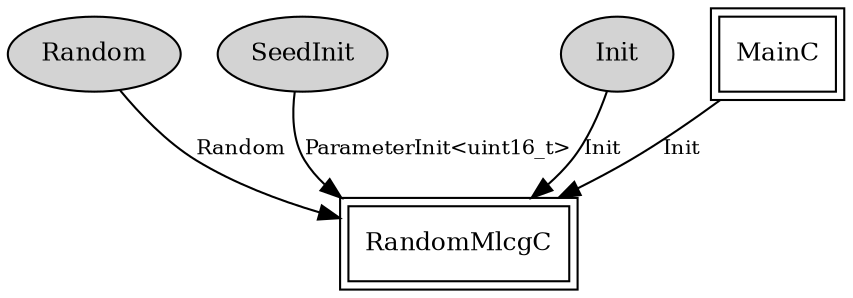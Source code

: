 digraph "tos.system.RandomC" {
  n0x7e2b4b18 [shape=ellipse, style=filled, label="Random", fontsize=12];
  "RandomMlcgC" [fontsize=12, shape=box,peripheries=2, URL="tos.system.RandomMlcgC.html"];
  n0x7e2b4268 [shape=ellipse, style=filled, label="SeedInit", fontsize=12];
  "RandomMlcgC" [fontsize=12, shape=box,peripheries=2, URL="tos.system.RandomMlcgC.html"];
  n0x7e2ba578 [shape=ellipse, style=filled, label="Init", fontsize=12];
  "RandomMlcgC" [fontsize=12, shape=box,peripheries=2, URL="tos.system.RandomMlcgC.html"];
  "MainC" [fontsize=12, shape=box,peripheries=2, URL="tos.lib.tossim.MainC.html"];
  "n0x7e2b4b18" -> "RandomMlcgC" [label="Random", URL="../ihtml/tos.interfaces.Random.html", fontsize=10];
  "n0x7e2b4268" -> "RandomMlcgC" [label="ParameterInit<uint16_t>", URL="../ihtml/tos.interfaces.ParameterInit.html", fontsize=10];
  "n0x7e2ba578" -> "RandomMlcgC" [label="Init", URL="../ihtml/tos.interfaces.Init.html", fontsize=10];
  "MainC" -> "RandomMlcgC" [label="Init", URL="../ihtml/tos.interfaces.Init.html", fontsize=10];
}
